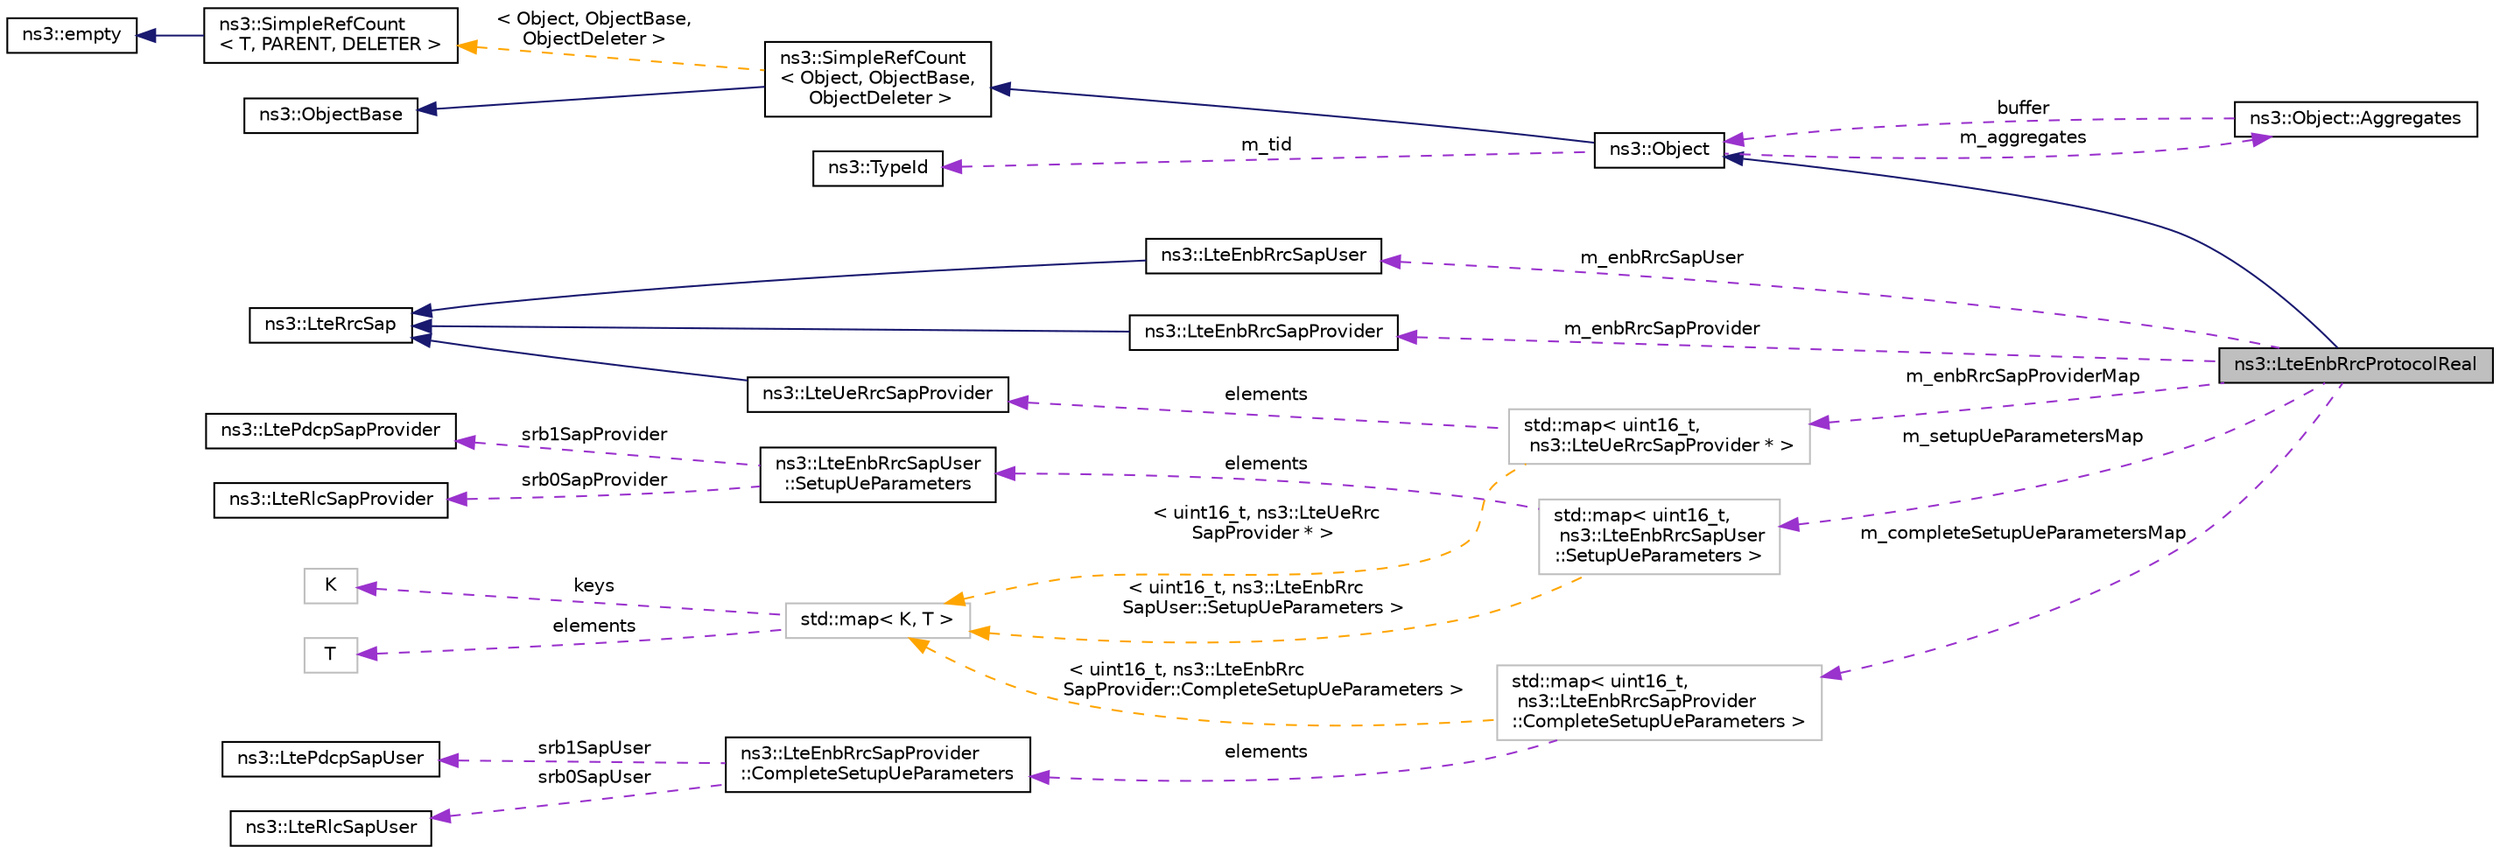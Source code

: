 digraph "ns3::LteEnbRrcProtocolReal"
{
 // LATEX_PDF_SIZE
  edge [fontname="Helvetica",fontsize="10",labelfontname="Helvetica",labelfontsize="10"];
  node [fontname="Helvetica",fontsize="10",shape=record];
  rankdir="LR";
  Node1 [label="ns3::LteEnbRrcProtocolReal",height=0.2,width=0.4,color="black", fillcolor="grey75", style="filled", fontcolor="black",tooltip="Models the transmission of RRC messages from the UE to the eNB in a real fashion, by creating real RR..."];
  Node2 -> Node1 [dir="back",color="midnightblue",fontsize="10",style="solid",fontname="Helvetica"];
  Node2 [label="ns3::Object",height=0.2,width=0.4,color="black", fillcolor="white", style="filled",URL="$classns3_1_1_object.html",tooltip="A base class which provides memory management and object aggregation."];
  Node3 -> Node2 [dir="back",color="midnightblue",fontsize="10",style="solid",fontname="Helvetica"];
  Node3 [label="ns3::SimpleRefCount\l\< Object, ObjectBase,\l ObjectDeleter \>",height=0.2,width=0.4,color="black", fillcolor="white", style="filled",URL="$classns3_1_1_simple_ref_count.html",tooltip=" "];
  Node4 -> Node3 [dir="back",color="midnightblue",fontsize="10",style="solid",fontname="Helvetica"];
  Node4 [label="ns3::ObjectBase",height=0.2,width=0.4,color="black", fillcolor="white", style="filled",URL="$classns3_1_1_object_base.html",tooltip="Anchor the ns-3 type and attribute system."];
  Node5 -> Node3 [dir="back",color="orange",fontsize="10",style="dashed",label=" \< Object, ObjectBase,\l ObjectDeleter \>" ,fontname="Helvetica"];
  Node5 [label="ns3::SimpleRefCount\l\< T, PARENT, DELETER \>",height=0.2,width=0.4,color="black", fillcolor="white", style="filled",URL="$classns3_1_1_simple_ref_count.html",tooltip="A template-based reference counting class."];
  Node6 -> Node5 [dir="back",color="midnightblue",fontsize="10",style="solid",fontname="Helvetica"];
  Node6 [label="ns3::empty",height=0.2,width=0.4,color="black", fillcolor="white", style="filled",URL="$classns3_1_1empty.html",tooltip="make Callback use a separate empty type"];
  Node7 -> Node2 [dir="back",color="darkorchid3",fontsize="10",style="dashed",label=" m_tid" ,fontname="Helvetica"];
  Node7 [label="ns3::TypeId",height=0.2,width=0.4,color="black", fillcolor="white", style="filled",URL="$classns3_1_1_type_id.html",tooltip="a unique identifier for an interface."];
  Node8 -> Node2 [dir="back",color="darkorchid3",fontsize="10",style="dashed",label=" m_aggregates" ,fontname="Helvetica"];
  Node8 [label="ns3::Object::Aggregates",height=0.2,width=0.4,color="black", fillcolor="white", style="filled",URL="$structns3_1_1_object_1_1_aggregates.html",tooltip="The list of Objects aggregated to this one."];
  Node2 -> Node8 [dir="back",color="darkorchid3",fontsize="10",style="dashed",label=" buffer" ,fontname="Helvetica"];
  Node9 -> Node1 [dir="back",color="darkorchid3",fontsize="10",style="dashed",label=" m_enbRrcSapProviderMap" ,fontname="Helvetica"];
  Node9 [label="std::map\< uint16_t,\l ns3::LteUeRrcSapProvider * \>",height=0.2,width=0.4,color="grey75", fillcolor="white", style="filled",tooltip=" "];
  Node10 -> Node9 [dir="back",color="darkorchid3",fontsize="10",style="dashed",label=" elements" ,fontname="Helvetica"];
  Node10 [label="ns3::LteUeRrcSapProvider",height=0.2,width=0.4,color="black", fillcolor="white", style="filled",URL="$classns3_1_1_lte_ue_rrc_sap_provider.html",tooltip="Part of the RRC protocol."];
  Node11 -> Node10 [dir="back",color="midnightblue",fontsize="10",style="solid",fontname="Helvetica"];
  Node11 [label="ns3::LteRrcSap",height=0.2,width=0.4,color="black", fillcolor="white", style="filled",URL="$classns3_1_1_lte_rrc_sap.html",tooltip="Class holding definition common to all UE/eNodeB SAP Users/Providers."];
  Node12 -> Node9 [dir="back",color="orange",fontsize="10",style="dashed",label=" \< uint16_t, ns3::LteUeRrc\lSapProvider * \>" ,fontname="Helvetica"];
  Node12 [label="std::map\< K, T \>",height=0.2,width=0.4,color="grey75", fillcolor="white", style="filled",tooltip=" "];
  Node13 -> Node12 [dir="back",color="darkorchid3",fontsize="10",style="dashed",label=" keys" ,fontname="Helvetica"];
  Node13 [label="K",height=0.2,width=0.4,color="grey75", fillcolor="white", style="filled",tooltip=" "];
  Node14 -> Node12 [dir="back",color="darkorchid3",fontsize="10",style="dashed",label=" elements" ,fontname="Helvetica"];
  Node14 [label="T",height=0.2,width=0.4,color="grey75", fillcolor="white", style="filled",tooltip=" "];
  Node15 -> Node1 [dir="back",color="darkorchid3",fontsize="10",style="dashed",label=" m_enbRrcSapUser" ,fontname="Helvetica"];
  Node15 [label="ns3::LteEnbRrcSapUser",height=0.2,width=0.4,color="black", fillcolor="white", style="filled",URL="$classns3_1_1_lte_enb_rrc_sap_user.html",tooltip="Part of the RRC protocol."];
  Node11 -> Node15 [dir="back",color="midnightblue",fontsize="10",style="solid",fontname="Helvetica"];
  Node16 -> Node1 [dir="back",color="darkorchid3",fontsize="10",style="dashed",label=" m_completeSetupUeParametersMap" ,fontname="Helvetica"];
  Node16 [label="std::map\< uint16_t,\l ns3::LteEnbRrcSapProvider\l::CompleteSetupUeParameters \>",height=0.2,width=0.4,color="grey75", fillcolor="white", style="filled",tooltip=" "];
  Node17 -> Node16 [dir="back",color="darkorchid3",fontsize="10",style="dashed",label=" elements" ,fontname="Helvetica"];
  Node17 [label="ns3::LteEnbRrcSapProvider\l::CompleteSetupUeParameters",height=0.2,width=0.4,color="black", fillcolor="white", style="filled",URL="$structns3_1_1_lte_enb_rrc_sap_provider_1_1_complete_setup_ue_parameters.html",tooltip="CompleteSetupUeParameters structure."];
  Node18 -> Node17 [dir="back",color="darkorchid3",fontsize="10",style="dashed",label=" srb0SapUser" ,fontname="Helvetica"];
  Node18 [label="ns3::LteRlcSapUser",height=0.2,width=0.4,color="black", fillcolor="white", style="filled",URL="$classns3_1_1_lte_rlc_sap_user.html",tooltip="Service Access Point (SAP) offered by the UM-RLC and AM-RLC entities to the PDCP entity See 3GPP 36...."];
  Node19 -> Node17 [dir="back",color="darkorchid3",fontsize="10",style="dashed",label=" srb1SapUser" ,fontname="Helvetica"];
  Node19 [label="ns3::LtePdcpSapUser",height=0.2,width=0.4,color="black", fillcolor="white", style="filled",URL="$classns3_1_1_lte_pdcp_sap_user.html",tooltip="Service Access Point (SAP) offered by the PDCP entity to the RRC entity See 3GPP 36...."];
  Node12 -> Node16 [dir="back",color="orange",fontsize="10",style="dashed",label=" \< uint16_t, ns3::LteEnbRrc\lSapProvider::CompleteSetupUeParameters \>" ,fontname="Helvetica"];
  Node20 -> Node1 [dir="back",color="darkorchid3",fontsize="10",style="dashed",label=" m_setupUeParametersMap" ,fontname="Helvetica"];
  Node20 [label="std::map\< uint16_t,\l ns3::LteEnbRrcSapUser\l::SetupUeParameters \>",height=0.2,width=0.4,color="grey75", fillcolor="white", style="filled",tooltip=" "];
  Node21 -> Node20 [dir="back",color="darkorchid3",fontsize="10",style="dashed",label=" elements" ,fontname="Helvetica"];
  Node21 [label="ns3::LteEnbRrcSapUser\l::SetupUeParameters",height=0.2,width=0.4,color="black", fillcolor="white", style="filled",URL="$structns3_1_1_lte_enb_rrc_sap_user_1_1_setup_ue_parameters.html",tooltip="SetupUeParameters structure."];
  Node22 -> Node21 [dir="back",color="darkorchid3",fontsize="10",style="dashed",label=" srb0SapProvider" ,fontname="Helvetica"];
  Node22 [label="ns3::LteRlcSapProvider",height=0.2,width=0.4,color="black", fillcolor="white", style="filled",URL="$classns3_1_1_lte_rlc_sap_provider.html",tooltip="Service Access Point (SAP) offered by the UM-RLC and AM-RLC entities to the PDCP entity See 3GPP 36...."];
  Node23 -> Node21 [dir="back",color="darkorchid3",fontsize="10",style="dashed",label=" srb1SapProvider" ,fontname="Helvetica"];
  Node23 [label="ns3::LtePdcpSapProvider",height=0.2,width=0.4,color="black", fillcolor="white", style="filled",URL="$classns3_1_1_lte_pdcp_sap_provider.html",tooltip="Service Access Point (SAP) offered by the PDCP entity to the RRC entity See 3GPP 36...."];
  Node12 -> Node20 [dir="back",color="orange",fontsize="10",style="dashed",label=" \< uint16_t, ns3::LteEnbRrc\lSapUser::SetupUeParameters \>" ,fontname="Helvetica"];
  Node24 -> Node1 [dir="back",color="darkorchid3",fontsize="10",style="dashed",label=" m_enbRrcSapProvider" ,fontname="Helvetica"];
  Node24 [label="ns3::LteEnbRrcSapProvider",height=0.2,width=0.4,color="black", fillcolor="white", style="filled",URL="$classns3_1_1_lte_enb_rrc_sap_provider.html",tooltip="Part of the RRC protocol."];
  Node11 -> Node24 [dir="back",color="midnightblue",fontsize="10",style="solid",fontname="Helvetica"];
}

